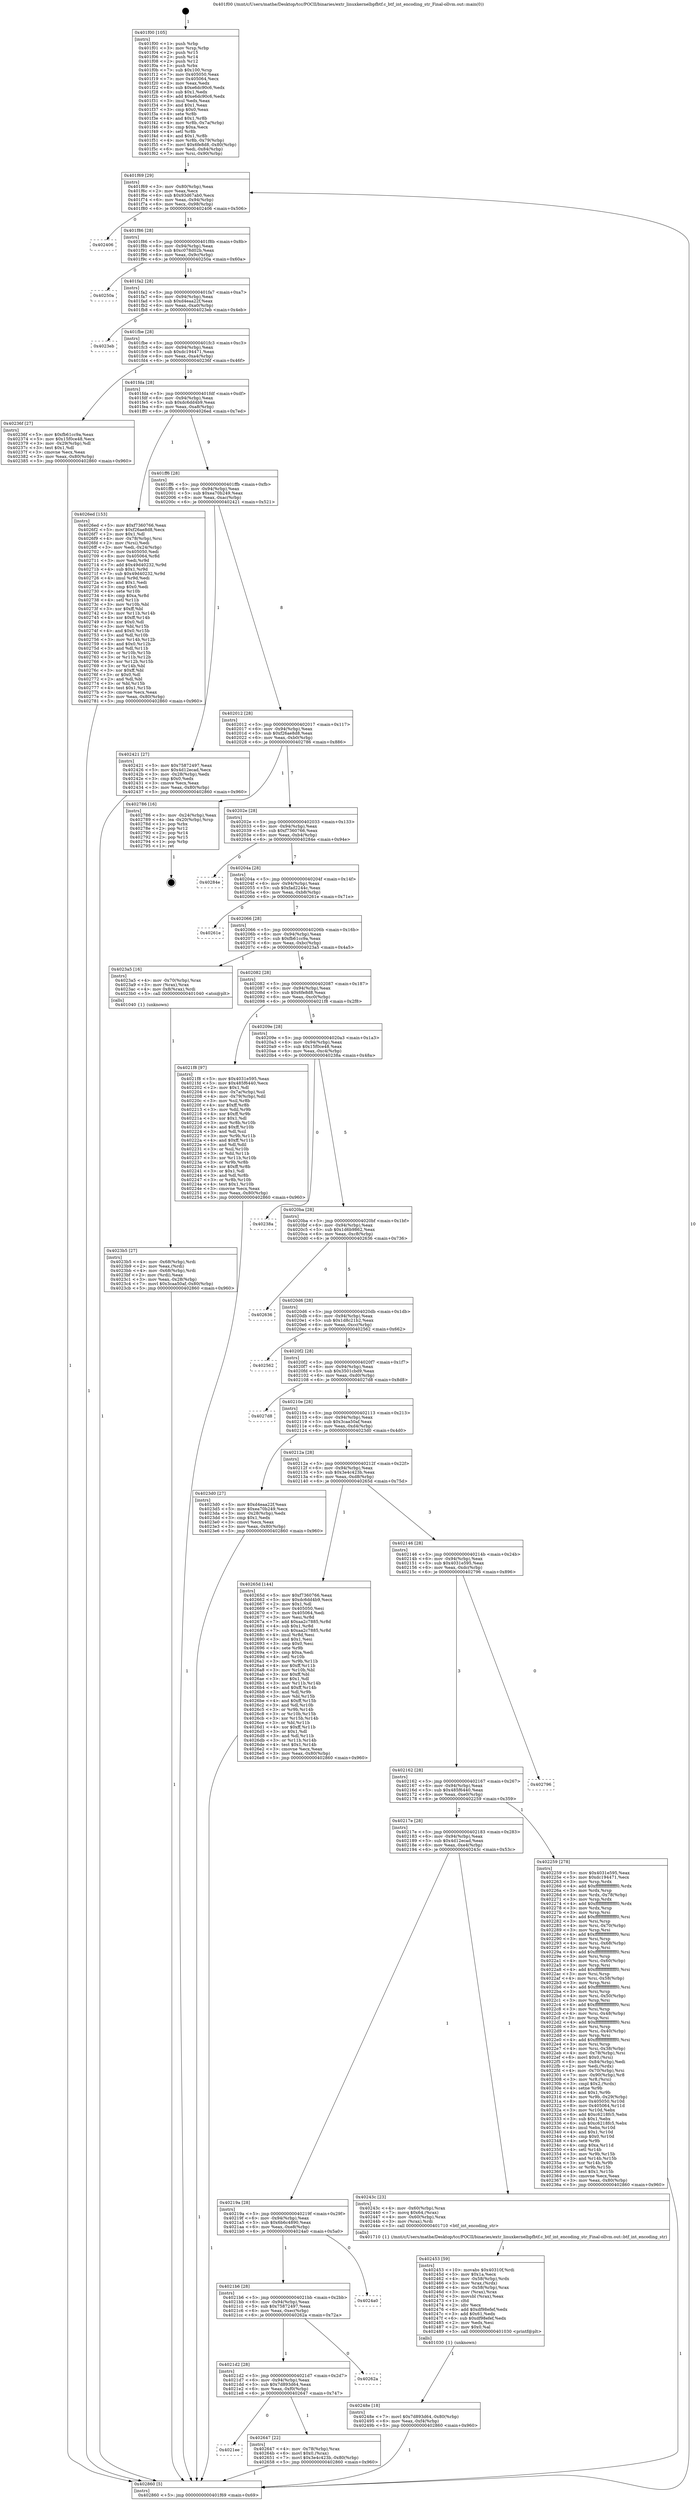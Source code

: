 digraph "0x401f00" {
  label = "0x401f00 (/mnt/c/Users/mathe/Desktop/tcc/POCII/binaries/extr_linuxkernelbpfbtf.c_btf_int_encoding_str_Final-ollvm.out::main(0))"
  labelloc = "t"
  node[shape=record]

  Entry [label="",width=0.3,height=0.3,shape=circle,fillcolor=black,style=filled]
  "0x401f69" [label="{
     0x401f69 [29]\l
     | [instrs]\l
     &nbsp;&nbsp;0x401f69 \<+3\>: mov -0x80(%rbp),%eax\l
     &nbsp;&nbsp;0x401f6c \<+2\>: mov %eax,%ecx\l
     &nbsp;&nbsp;0x401f6e \<+6\>: sub $0x93d67ab0,%ecx\l
     &nbsp;&nbsp;0x401f74 \<+6\>: mov %eax,-0x94(%rbp)\l
     &nbsp;&nbsp;0x401f7a \<+6\>: mov %ecx,-0x98(%rbp)\l
     &nbsp;&nbsp;0x401f80 \<+6\>: je 0000000000402406 \<main+0x506\>\l
  }"]
  "0x402406" [label="{
     0x402406\l
  }", style=dashed]
  "0x401f86" [label="{
     0x401f86 [28]\l
     | [instrs]\l
     &nbsp;&nbsp;0x401f86 \<+5\>: jmp 0000000000401f8b \<main+0x8b\>\l
     &nbsp;&nbsp;0x401f8b \<+6\>: mov -0x94(%rbp),%eax\l
     &nbsp;&nbsp;0x401f91 \<+5\>: sub $0xc078d02b,%eax\l
     &nbsp;&nbsp;0x401f96 \<+6\>: mov %eax,-0x9c(%rbp)\l
     &nbsp;&nbsp;0x401f9c \<+6\>: je 000000000040250a \<main+0x60a\>\l
  }"]
  Exit [label="",width=0.3,height=0.3,shape=circle,fillcolor=black,style=filled,peripheries=2]
  "0x40250a" [label="{
     0x40250a\l
  }", style=dashed]
  "0x401fa2" [label="{
     0x401fa2 [28]\l
     | [instrs]\l
     &nbsp;&nbsp;0x401fa2 \<+5\>: jmp 0000000000401fa7 \<main+0xa7\>\l
     &nbsp;&nbsp;0x401fa7 \<+6\>: mov -0x94(%rbp),%eax\l
     &nbsp;&nbsp;0x401fad \<+5\>: sub $0xd4eaa22f,%eax\l
     &nbsp;&nbsp;0x401fb2 \<+6\>: mov %eax,-0xa0(%rbp)\l
     &nbsp;&nbsp;0x401fb8 \<+6\>: je 00000000004023eb \<main+0x4eb\>\l
  }"]
  "0x4021ee" [label="{
     0x4021ee\l
  }", style=dashed]
  "0x4023eb" [label="{
     0x4023eb\l
  }", style=dashed]
  "0x401fbe" [label="{
     0x401fbe [28]\l
     | [instrs]\l
     &nbsp;&nbsp;0x401fbe \<+5\>: jmp 0000000000401fc3 \<main+0xc3\>\l
     &nbsp;&nbsp;0x401fc3 \<+6\>: mov -0x94(%rbp),%eax\l
     &nbsp;&nbsp;0x401fc9 \<+5\>: sub $0xdc194471,%eax\l
     &nbsp;&nbsp;0x401fce \<+6\>: mov %eax,-0xa4(%rbp)\l
     &nbsp;&nbsp;0x401fd4 \<+6\>: je 000000000040236f \<main+0x46f\>\l
  }"]
  "0x402647" [label="{
     0x402647 [22]\l
     | [instrs]\l
     &nbsp;&nbsp;0x402647 \<+4\>: mov -0x78(%rbp),%rax\l
     &nbsp;&nbsp;0x40264b \<+6\>: movl $0x0,(%rax)\l
     &nbsp;&nbsp;0x402651 \<+7\>: movl $0x3e4c423b,-0x80(%rbp)\l
     &nbsp;&nbsp;0x402658 \<+5\>: jmp 0000000000402860 \<main+0x960\>\l
  }"]
  "0x40236f" [label="{
     0x40236f [27]\l
     | [instrs]\l
     &nbsp;&nbsp;0x40236f \<+5\>: mov $0xfb61cc9a,%eax\l
     &nbsp;&nbsp;0x402374 \<+5\>: mov $0x15f0ce48,%ecx\l
     &nbsp;&nbsp;0x402379 \<+3\>: mov -0x29(%rbp),%dl\l
     &nbsp;&nbsp;0x40237c \<+3\>: test $0x1,%dl\l
     &nbsp;&nbsp;0x40237f \<+3\>: cmovne %ecx,%eax\l
     &nbsp;&nbsp;0x402382 \<+3\>: mov %eax,-0x80(%rbp)\l
     &nbsp;&nbsp;0x402385 \<+5\>: jmp 0000000000402860 \<main+0x960\>\l
  }"]
  "0x401fda" [label="{
     0x401fda [28]\l
     | [instrs]\l
     &nbsp;&nbsp;0x401fda \<+5\>: jmp 0000000000401fdf \<main+0xdf\>\l
     &nbsp;&nbsp;0x401fdf \<+6\>: mov -0x94(%rbp),%eax\l
     &nbsp;&nbsp;0x401fe5 \<+5\>: sub $0xdc6dd4b9,%eax\l
     &nbsp;&nbsp;0x401fea \<+6\>: mov %eax,-0xa8(%rbp)\l
     &nbsp;&nbsp;0x401ff0 \<+6\>: je 00000000004026ed \<main+0x7ed\>\l
  }"]
  "0x4021d2" [label="{
     0x4021d2 [28]\l
     | [instrs]\l
     &nbsp;&nbsp;0x4021d2 \<+5\>: jmp 00000000004021d7 \<main+0x2d7\>\l
     &nbsp;&nbsp;0x4021d7 \<+6\>: mov -0x94(%rbp),%eax\l
     &nbsp;&nbsp;0x4021dd \<+5\>: sub $0x7d893d64,%eax\l
     &nbsp;&nbsp;0x4021e2 \<+6\>: mov %eax,-0xf0(%rbp)\l
     &nbsp;&nbsp;0x4021e8 \<+6\>: je 0000000000402647 \<main+0x747\>\l
  }"]
  "0x4026ed" [label="{
     0x4026ed [153]\l
     | [instrs]\l
     &nbsp;&nbsp;0x4026ed \<+5\>: mov $0xf7360766,%eax\l
     &nbsp;&nbsp;0x4026f2 \<+5\>: mov $0xf26ae8d8,%ecx\l
     &nbsp;&nbsp;0x4026f7 \<+2\>: mov $0x1,%dl\l
     &nbsp;&nbsp;0x4026f9 \<+4\>: mov -0x78(%rbp),%rsi\l
     &nbsp;&nbsp;0x4026fd \<+2\>: mov (%rsi),%edi\l
     &nbsp;&nbsp;0x4026ff \<+3\>: mov %edi,-0x24(%rbp)\l
     &nbsp;&nbsp;0x402702 \<+7\>: mov 0x405050,%edi\l
     &nbsp;&nbsp;0x402709 \<+8\>: mov 0x405064,%r8d\l
     &nbsp;&nbsp;0x402711 \<+3\>: mov %edi,%r9d\l
     &nbsp;&nbsp;0x402714 \<+7\>: add $0x49d40232,%r9d\l
     &nbsp;&nbsp;0x40271b \<+4\>: sub $0x1,%r9d\l
     &nbsp;&nbsp;0x40271f \<+7\>: sub $0x49d40232,%r9d\l
     &nbsp;&nbsp;0x402726 \<+4\>: imul %r9d,%edi\l
     &nbsp;&nbsp;0x40272a \<+3\>: and $0x1,%edi\l
     &nbsp;&nbsp;0x40272d \<+3\>: cmp $0x0,%edi\l
     &nbsp;&nbsp;0x402730 \<+4\>: sete %r10b\l
     &nbsp;&nbsp;0x402734 \<+4\>: cmp $0xa,%r8d\l
     &nbsp;&nbsp;0x402738 \<+4\>: setl %r11b\l
     &nbsp;&nbsp;0x40273c \<+3\>: mov %r10b,%bl\l
     &nbsp;&nbsp;0x40273f \<+3\>: xor $0xff,%bl\l
     &nbsp;&nbsp;0x402742 \<+3\>: mov %r11b,%r14b\l
     &nbsp;&nbsp;0x402745 \<+4\>: xor $0xff,%r14b\l
     &nbsp;&nbsp;0x402749 \<+3\>: xor $0x0,%dl\l
     &nbsp;&nbsp;0x40274c \<+3\>: mov %bl,%r15b\l
     &nbsp;&nbsp;0x40274f \<+4\>: and $0x0,%r15b\l
     &nbsp;&nbsp;0x402753 \<+3\>: and %dl,%r10b\l
     &nbsp;&nbsp;0x402756 \<+3\>: mov %r14b,%r12b\l
     &nbsp;&nbsp;0x402759 \<+4\>: and $0x0,%r12b\l
     &nbsp;&nbsp;0x40275d \<+3\>: and %dl,%r11b\l
     &nbsp;&nbsp;0x402760 \<+3\>: or %r10b,%r15b\l
     &nbsp;&nbsp;0x402763 \<+3\>: or %r11b,%r12b\l
     &nbsp;&nbsp;0x402766 \<+3\>: xor %r12b,%r15b\l
     &nbsp;&nbsp;0x402769 \<+3\>: or %r14b,%bl\l
     &nbsp;&nbsp;0x40276c \<+3\>: xor $0xff,%bl\l
     &nbsp;&nbsp;0x40276f \<+3\>: or $0x0,%dl\l
     &nbsp;&nbsp;0x402772 \<+2\>: and %dl,%bl\l
     &nbsp;&nbsp;0x402774 \<+3\>: or %bl,%r15b\l
     &nbsp;&nbsp;0x402777 \<+4\>: test $0x1,%r15b\l
     &nbsp;&nbsp;0x40277b \<+3\>: cmovne %ecx,%eax\l
     &nbsp;&nbsp;0x40277e \<+3\>: mov %eax,-0x80(%rbp)\l
     &nbsp;&nbsp;0x402781 \<+5\>: jmp 0000000000402860 \<main+0x960\>\l
  }"]
  "0x401ff6" [label="{
     0x401ff6 [28]\l
     | [instrs]\l
     &nbsp;&nbsp;0x401ff6 \<+5\>: jmp 0000000000401ffb \<main+0xfb\>\l
     &nbsp;&nbsp;0x401ffb \<+6\>: mov -0x94(%rbp),%eax\l
     &nbsp;&nbsp;0x402001 \<+5\>: sub $0xea70b249,%eax\l
     &nbsp;&nbsp;0x402006 \<+6\>: mov %eax,-0xac(%rbp)\l
     &nbsp;&nbsp;0x40200c \<+6\>: je 0000000000402421 \<main+0x521\>\l
  }"]
  "0x40262a" [label="{
     0x40262a\l
  }", style=dashed]
  "0x402421" [label="{
     0x402421 [27]\l
     | [instrs]\l
     &nbsp;&nbsp;0x402421 \<+5\>: mov $0x75872497,%eax\l
     &nbsp;&nbsp;0x402426 \<+5\>: mov $0x4d12ecad,%ecx\l
     &nbsp;&nbsp;0x40242b \<+3\>: mov -0x28(%rbp),%edx\l
     &nbsp;&nbsp;0x40242e \<+3\>: cmp $0x0,%edx\l
     &nbsp;&nbsp;0x402431 \<+3\>: cmove %ecx,%eax\l
     &nbsp;&nbsp;0x402434 \<+3\>: mov %eax,-0x80(%rbp)\l
     &nbsp;&nbsp;0x402437 \<+5\>: jmp 0000000000402860 \<main+0x960\>\l
  }"]
  "0x402012" [label="{
     0x402012 [28]\l
     | [instrs]\l
     &nbsp;&nbsp;0x402012 \<+5\>: jmp 0000000000402017 \<main+0x117\>\l
     &nbsp;&nbsp;0x402017 \<+6\>: mov -0x94(%rbp),%eax\l
     &nbsp;&nbsp;0x40201d \<+5\>: sub $0xf26ae8d8,%eax\l
     &nbsp;&nbsp;0x402022 \<+6\>: mov %eax,-0xb0(%rbp)\l
     &nbsp;&nbsp;0x402028 \<+6\>: je 0000000000402786 \<main+0x886\>\l
  }"]
  "0x4021b6" [label="{
     0x4021b6 [28]\l
     | [instrs]\l
     &nbsp;&nbsp;0x4021b6 \<+5\>: jmp 00000000004021bb \<main+0x2bb\>\l
     &nbsp;&nbsp;0x4021bb \<+6\>: mov -0x94(%rbp),%eax\l
     &nbsp;&nbsp;0x4021c1 \<+5\>: sub $0x75872497,%eax\l
     &nbsp;&nbsp;0x4021c6 \<+6\>: mov %eax,-0xec(%rbp)\l
     &nbsp;&nbsp;0x4021cc \<+6\>: je 000000000040262a \<main+0x72a\>\l
  }"]
  "0x402786" [label="{
     0x402786 [16]\l
     | [instrs]\l
     &nbsp;&nbsp;0x402786 \<+3\>: mov -0x24(%rbp),%eax\l
     &nbsp;&nbsp;0x402789 \<+4\>: lea -0x20(%rbp),%rsp\l
     &nbsp;&nbsp;0x40278d \<+1\>: pop %rbx\l
     &nbsp;&nbsp;0x40278e \<+2\>: pop %r12\l
     &nbsp;&nbsp;0x402790 \<+2\>: pop %r14\l
     &nbsp;&nbsp;0x402792 \<+2\>: pop %r15\l
     &nbsp;&nbsp;0x402794 \<+1\>: pop %rbp\l
     &nbsp;&nbsp;0x402795 \<+1\>: ret\l
  }"]
  "0x40202e" [label="{
     0x40202e [28]\l
     | [instrs]\l
     &nbsp;&nbsp;0x40202e \<+5\>: jmp 0000000000402033 \<main+0x133\>\l
     &nbsp;&nbsp;0x402033 \<+6\>: mov -0x94(%rbp),%eax\l
     &nbsp;&nbsp;0x402039 \<+5\>: sub $0xf7360766,%eax\l
     &nbsp;&nbsp;0x40203e \<+6\>: mov %eax,-0xb4(%rbp)\l
     &nbsp;&nbsp;0x402044 \<+6\>: je 000000000040284e \<main+0x94e\>\l
  }"]
  "0x4024a0" [label="{
     0x4024a0\l
  }", style=dashed]
  "0x40284e" [label="{
     0x40284e\l
  }", style=dashed]
  "0x40204a" [label="{
     0x40204a [28]\l
     | [instrs]\l
     &nbsp;&nbsp;0x40204a \<+5\>: jmp 000000000040204f \<main+0x14f\>\l
     &nbsp;&nbsp;0x40204f \<+6\>: mov -0x94(%rbp),%eax\l
     &nbsp;&nbsp;0x402055 \<+5\>: sub $0xfad2244c,%eax\l
     &nbsp;&nbsp;0x40205a \<+6\>: mov %eax,-0xb8(%rbp)\l
     &nbsp;&nbsp;0x402060 \<+6\>: je 000000000040261e \<main+0x71e\>\l
  }"]
  "0x40248e" [label="{
     0x40248e [18]\l
     | [instrs]\l
     &nbsp;&nbsp;0x40248e \<+7\>: movl $0x7d893d64,-0x80(%rbp)\l
     &nbsp;&nbsp;0x402495 \<+6\>: mov %eax,-0xf4(%rbp)\l
     &nbsp;&nbsp;0x40249b \<+5\>: jmp 0000000000402860 \<main+0x960\>\l
  }"]
  "0x40261e" [label="{
     0x40261e\l
  }", style=dashed]
  "0x402066" [label="{
     0x402066 [28]\l
     | [instrs]\l
     &nbsp;&nbsp;0x402066 \<+5\>: jmp 000000000040206b \<main+0x16b\>\l
     &nbsp;&nbsp;0x40206b \<+6\>: mov -0x94(%rbp),%eax\l
     &nbsp;&nbsp;0x402071 \<+5\>: sub $0xfb61cc9a,%eax\l
     &nbsp;&nbsp;0x402076 \<+6\>: mov %eax,-0xbc(%rbp)\l
     &nbsp;&nbsp;0x40207c \<+6\>: je 00000000004023a5 \<main+0x4a5\>\l
  }"]
  "0x402453" [label="{
     0x402453 [59]\l
     | [instrs]\l
     &nbsp;&nbsp;0x402453 \<+10\>: movabs $0x40310f,%rdi\l
     &nbsp;&nbsp;0x40245d \<+5\>: mov $0x1a,%ecx\l
     &nbsp;&nbsp;0x402462 \<+4\>: mov -0x58(%rbp),%rdx\l
     &nbsp;&nbsp;0x402466 \<+3\>: mov %rax,(%rdx)\l
     &nbsp;&nbsp;0x402469 \<+4\>: mov -0x58(%rbp),%rax\l
     &nbsp;&nbsp;0x40246d \<+3\>: mov (%rax),%rax\l
     &nbsp;&nbsp;0x402470 \<+3\>: movsbl (%rax),%eax\l
     &nbsp;&nbsp;0x402473 \<+1\>: cltd\l
     &nbsp;&nbsp;0x402474 \<+2\>: idiv %ecx\l
     &nbsp;&nbsp;0x402476 \<+6\>: add $0xdf98efef,%edx\l
     &nbsp;&nbsp;0x40247c \<+3\>: add $0x61,%edx\l
     &nbsp;&nbsp;0x40247f \<+6\>: sub $0xdf98efef,%edx\l
     &nbsp;&nbsp;0x402485 \<+2\>: mov %edx,%esi\l
     &nbsp;&nbsp;0x402487 \<+2\>: mov $0x0,%al\l
     &nbsp;&nbsp;0x402489 \<+5\>: call 0000000000401030 \<printf@plt\>\l
     | [calls]\l
     &nbsp;&nbsp;0x401030 \{1\} (unknown)\l
  }"]
  "0x4023a5" [label="{
     0x4023a5 [16]\l
     | [instrs]\l
     &nbsp;&nbsp;0x4023a5 \<+4\>: mov -0x70(%rbp),%rax\l
     &nbsp;&nbsp;0x4023a9 \<+3\>: mov (%rax),%rax\l
     &nbsp;&nbsp;0x4023ac \<+4\>: mov 0x8(%rax),%rdi\l
     &nbsp;&nbsp;0x4023b0 \<+5\>: call 0000000000401040 \<atoi@plt\>\l
     | [calls]\l
     &nbsp;&nbsp;0x401040 \{1\} (unknown)\l
  }"]
  "0x402082" [label="{
     0x402082 [28]\l
     | [instrs]\l
     &nbsp;&nbsp;0x402082 \<+5\>: jmp 0000000000402087 \<main+0x187\>\l
     &nbsp;&nbsp;0x402087 \<+6\>: mov -0x94(%rbp),%eax\l
     &nbsp;&nbsp;0x40208d \<+5\>: sub $0x6fe8d8,%eax\l
     &nbsp;&nbsp;0x402092 \<+6\>: mov %eax,-0xc0(%rbp)\l
     &nbsp;&nbsp;0x402098 \<+6\>: je 00000000004021f8 \<main+0x2f8\>\l
  }"]
  "0x40219a" [label="{
     0x40219a [28]\l
     | [instrs]\l
     &nbsp;&nbsp;0x40219a \<+5\>: jmp 000000000040219f \<main+0x29f\>\l
     &nbsp;&nbsp;0x40219f \<+6\>: mov -0x94(%rbp),%eax\l
     &nbsp;&nbsp;0x4021a5 \<+5\>: sub $0x6b6c4890,%eax\l
     &nbsp;&nbsp;0x4021aa \<+6\>: mov %eax,-0xe8(%rbp)\l
     &nbsp;&nbsp;0x4021b0 \<+6\>: je 00000000004024a0 \<main+0x5a0\>\l
  }"]
  "0x4021f8" [label="{
     0x4021f8 [97]\l
     | [instrs]\l
     &nbsp;&nbsp;0x4021f8 \<+5\>: mov $0x4031e595,%eax\l
     &nbsp;&nbsp;0x4021fd \<+5\>: mov $0x485f6440,%ecx\l
     &nbsp;&nbsp;0x402202 \<+2\>: mov $0x1,%dl\l
     &nbsp;&nbsp;0x402204 \<+4\>: mov -0x7a(%rbp),%sil\l
     &nbsp;&nbsp;0x402208 \<+4\>: mov -0x79(%rbp),%dil\l
     &nbsp;&nbsp;0x40220c \<+3\>: mov %sil,%r8b\l
     &nbsp;&nbsp;0x40220f \<+4\>: xor $0xff,%r8b\l
     &nbsp;&nbsp;0x402213 \<+3\>: mov %dil,%r9b\l
     &nbsp;&nbsp;0x402216 \<+4\>: xor $0xff,%r9b\l
     &nbsp;&nbsp;0x40221a \<+3\>: xor $0x1,%dl\l
     &nbsp;&nbsp;0x40221d \<+3\>: mov %r8b,%r10b\l
     &nbsp;&nbsp;0x402220 \<+4\>: and $0xff,%r10b\l
     &nbsp;&nbsp;0x402224 \<+3\>: and %dl,%sil\l
     &nbsp;&nbsp;0x402227 \<+3\>: mov %r9b,%r11b\l
     &nbsp;&nbsp;0x40222a \<+4\>: and $0xff,%r11b\l
     &nbsp;&nbsp;0x40222e \<+3\>: and %dl,%dil\l
     &nbsp;&nbsp;0x402231 \<+3\>: or %sil,%r10b\l
     &nbsp;&nbsp;0x402234 \<+3\>: or %dil,%r11b\l
     &nbsp;&nbsp;0x402237 \<+3\>: xor %r11b,%r10b\l
     &nbsp;&nbsp;0x40223a \<+3\>: or %r9b,%r8b\l
     &nbsp;&nbsp;0x40223d \<+4\>: xor $0xff,%r8b\l
     &nbsp;&nbsp;0x402241 \<+3\>: or $0x1,%dl\l
     &nbsp;&nbsp;0x402244 \<+3\>: and %dl,%r8b\l
     &nbsp;&nbsp;0x402247 \<+3\>: or %r8b,%r10b\l
     &nbsp;&nbsp;0x40224a \<+4\>: test $0x1,%r10b\l
     &nbsp;&nbsp;0x40224e \<+3\>: cmovne %ecx,%eax\l
     &nbsp;&nbsp;0x402251 \<+3\>: mov %eax,-0x80(%rbp)\l
     &nbsp;&nbsp;0x402254 \<+5\>: jmp 0000000000402860 \<main+0x960\>\l
  }"]
  "0x40209e" [label="{
     0x40209e [28]\l
     | [instrs]\l
     &nbsp;&nbsp;0x40209e \<+5\>: jmp 00000000004020a3 \<main+0x1a3\>\l
     &nbsp;&nbsp;0x4020a3 \<+6\>: mov -0x94(%rbp),%eax\l
     &nbsp;&nbsp;0x4020a9 \<+5\>: sub $0x15f0ce48,%eax\l
     &nbsp;&nbsp;0x4020ae \<+6\>: mov %eax,-0xc4(%rbp)\l
     &nbsp;&nbsp;0x4020b4 \<+6\>: je 000000000040238a \<main+0x48a\>\l
  }"]
  "0x402860" [label="{
     0x402860 [5]\l
     | [instrs]\l
     &nbsp;&nbsp;0x402860 \<+5\>: jmp 0000000000401f69 \<main+0x69\>\l
  }"]
  "0x401f00" [label="{
     0x401f00 [105]\l
     | [instrs]\l
     &nbsp;&nbsp;0x401f00 \<+1\>: push %rbp\l
     &nbsp;&nbsp;0x401f01 \<+3\>: mov %rsp,%rbp\l
     &nbsp;&nbsp;0x401f04 \<+2\>: push %r15\l
     &nbsp;&nbsp;0x401f06 \<+2\>: push %r14\l
     &nbsp;&nbsp;0x401f08 \<+2\>: push %r12\l
     &nbsp;&nbsp;0x401f0a \<+1\>: push %rbx\l
     &nbsp;&nbsp;0x401f0b \<+7\>: sub $0x100,%rsp\l
     &nbsp;&nbsp;0x401f12 \<+7\>: mov 0x405050,%eax\l
     &nbsp;&nbsp;0x401f19 \<+7\>: mov 0x405064,%ecx\l
     &nbsp;&nbsp;0x401f20 \<+2\>: mov %eax,%edx\l
     &nbsp;&nbsp;0x401f22 \<+6\>: sub $0xe6dc90c6,%edx\l
     &nbsp;&nbsp;0x401f28 \<+3\>: sub $0x1,%edx\l
     &nbsp;&nbsp;0x401f2b \<+6\>: add $0xe6dc90c6,%edx\l
     &nbsp;&nbsp;0x401f31 \<+3\>: imul %edx,%eax\l
     &nbsp;&nbsp;0x401f34 \<+3\>: and $0x1,%eax\l
     &nbsp;&nbsp;0x401f37 \<+3\>: cmp $0x0,%eax\l
     &nbsp;&nbsp;0x401f3a \<+4\>: sete %r8b\l
     &nbsp;&nbsp;0x401f3e \<+4\>: and $0x1,%r8b\l
     &nbsp;&nbsp;0x401f42 \<+4\>: mov %r8b,-0x7a(%rbp)\l
     &nbsp;&nbsp;0x401f46 \<+3\>: cmp $0xa,%ecx\l
     &nbsp;&nbsp;0x401f49 \<+4\>: setl %r8b\l
     &nbsp;&nbsp;0x401f4d \<+4\>: and $0x1,%r8b\l
     &nbsp;&nbsp;0x401f51 \<+4\>: mov %r8b,-0x79(%rbp)\l
     &nbsp;&nbsp;0x401f55 \<+7\>: movl $0x6fe8d8,-0x80(%rbp)\l
     &nbsp;&nbsp;0x401f5c \<+6\>: mov %edi,-0x84(%rbp)\l
     &nbsp;&nbsp;0x401f62 \<+7\>: mov %rsi,-0x90(%rbp)\l
  }"]
  "0x40243c" [label="{
     0x40243c [23]\l
     | [instrs]\l
     &nbsp;&nbsp;0x40243c \<+4\>: mov -0x60(%rbp),%rax\l
     &nbsp;&nbsp;0x402440 \<+7\>: movq $0x64,(%rax)\l
     &nbsp;&nbsp;0x402447 \<+4\>: mov -0x60(%rbp),%rax\l
     &nbsp;&nbsp;0x40244b \<+3\>: mov (%rax),%rdi\l
     &nbsp;&nbsp;0x40244e \<+5\>: call 0000000000401710 \<btf_int_encoding_str\>\l
     | [calls]\l
     &nbsp;&nbsp;0x401710 \{1\} (/mnt/c/Users/mathe/Desktop/tcc/POCII/binaries/extr_linuxkernelbpfbtf.c_btf_int_encoding_str_Final-ollvm.out::btf_int_encoding_str)\l
  }"]
  "0x40238a" [label="{
     0x40238a\l
  }", style=dashed]
  "0x4020ba" [label="{
     0x4020ba [28]\l
     | [instrs]\l
     &nbsp;&nbsp;0x4020ba \<+5\>: jmp 00000000004020bf \<main+0x1bf\>\l
     &nbsp;&nbsp;0x4020bf \<+6\>: mov -0x94(%rbp),%eax\l
     &nbsp;&nbsp;0x4020c5 \<+5\>: sub $0x1d6b9862,%eax\l
     &nbsp;&nbsp;0x4020ca \<+6\>: mov %eax,-0xc8(%rbp)\l
     &nbsp;&nbsp;0x4020d0 \<+6\>: je 0000000000402636 \<main+0x736\>\l
  }"]
  "0x4023b5" [label="{
     0x4023b5 [27]\l
     | [instrs]\l
     &nbsp;&nbsp;0x4023b5 \<+4\>: mov -0x68(%rbp),%rdi\l
     &nbsp;&nbsp;0x4023b9 \<+2\>: mov %eax,(%rdi)\l
     &nbsp;&nbsp;0x4023bb \<+4\>: mov -0x68(%rbp),%rdi\l
     &nbsp;&nbsp;0x4023bf \<+2\>: mov (%rdi),%eax\l
     &nbsp;&nbsp;0x4023c1 \<+3\>: mov %eax,-0x28(%rbp)\l
     &nbsp;&nbsp;0x4023c4 \<+7\>: movl $0x3caa50af,-0x80(%rbp)\l
     &nbsp;&nbsp;0x4023cb \<+5\>: jmp 0000000000402860 \<main+0x960\>\l
  }"]
  "0x402636" [label="{
     0x402636\l
  }", style=dashed]
  "0x4020d6" [label="{
     0x4020d6 [28]\l
     | [instrs]\l
     &nbsp;&nbsp;0x4020d6 \<+5\>: jmp 00000000004020db \<main+0x1db\>\l
     &nbsp;&nbsp;0x4020db \<+6\>: mov -0x94(%rbp),%eax\l
     &nbsp;&nbsp;0x4020e1 \<+5\>: sub $0x1d8c21b2,%eax\l
     &nbsp;&nbsp;0x4020e6 \<+6\>: mov %eax,-0xcc(%rbp)\l
     &nbsp;&nbsp;0x4020ec \<+6\>: je 0000000000402562 \<main+0x662\>\l
  }"]
  "0x40217e" [label="{
     0x40217e [28]\l
     | [instrs]\l
     &nbsp;&nbsp;0x40217e \<+5\>: jmp 0000000000402183 \<main+0x283\>\l
     &nbsp;&nbsp;0x402183 \<+6\>: mov -0x94(%rbp),%eax\l
     &nbsp;&nbsp;0x402189 \<+5\>: sub $0x4d12ecad,%eax\l
     &nbsp;&nbsp;0x40218e \<+6\>: mov %eax,-0xe4(%rbp)\l
     &nbsp;&nbsp;0x402194 \<+6\>: je 000000000040243c \<main+0x53c\>\l
  }"]
  "0x402562" [label="{
     0x402562\l
  }", style=dashed]
  "0x4020f2" [label="{
     0x4020f2 [28]\l
     | [instrs]\l
     &nbsp;&nbsp;0x4020f2 \<+5\>: jmp 00000000004020f7 \<main+0x1f7\>\l
     &nbsp;&nbsp;0x4020f7 \<+6\>: mov -0x94(%rbp),%eax\l
     &nbsp;&nbsp;0x4020fd \<+5\>: sub $0x3501cbd9,%eax\l
     &nbsp;&nbsp;0x402102 \<+6\>: mov %eax,-0xd0(%rbp)\l
     &nbsp;&nbsp;0x402108 \<+6\>: je 00000000004027d8 \<main+0x8d8\>\l
  }"]
  "0x402259" [label="{
     0x402259 [278]\l
     | [instrs]\l
     &nbsp;&nbsp;0x402259 \<+5\>: mov $0x4031e595,%eax\l
     &nbsp;&nbsp;0x40225e \<+5\>: mov $0xdc194471,%ecx\l
     &nbsp;&nbsp;0x402263 \<+3\>: mov %rsp,%rdx\l
     &nbsp;&nbsp;0x402266 \<+4\>: add $0xfffffffffffffff0,%rdx\l
     &nbsp;&nbsp;0x40226a \<+3\>: mov %rdx,%rsp\l
     &nbsp;&nbsp;0x40226d \<+4\>: mov %rdx,-0x78(%rbp)\l
     &nbsp;&nbsp;0x402271 \<+3\>: mov %rsp,%rdx\l
     &nbsp;&nbsp;0x402274 \<+4\>: add $0xfffffffffffffff0,%rdx\l
     &nbsp;&nbsp;0x402278 \<+3\>: mov %rdx,%rsp\l
     &nbsp;&nbsp;0x40227b \<+3\>: mov %rsp,%rsi\l
     &nbsp;&nbsp;0x40227e \<+4\>: add $0xfffffffffffffff0,%rsi\l
     &nbsp;&nbsp;0x402282 \<+3\>: mov %rsi,%rsp\l
     &nbsp;&nbsp;0x402285 \<+4\>: mov %rsi,-0x70(%rbp)\l
     &nbsp;&nbsp;0x402289 \<+3\>: mov %rsp,%rsi\l
     &nbsp;&nbsp;0x40228c \<+4\>: add $0xfffffffffffffff0,%rsi\l
     &nbsp;&nbsp;0x402290 \<+3\>: mov %rsi,%rsp\l
     &nbsp;&nbsp;0x402293 \<+4\>: mov %rsi,-0x68(%rbp)\l
     &nbsp;&nbsp;0x402297 \<+3\>: mov %rsp,%rsi\l
     &nbsp;&nbsp;0x40229a \<+4\>: add $0xfffffffffffffff0,%rsi\l
     &nbsp;&nbsp;0x40229e \<+3\>: mov %rsi,%rsp\l
     &nbsp;&nbsp;0x4022a1 \<+4\>: mov %rsi,-0x60(%rbp)\l
     &nbsp;&nbsp;0x4022a5 \<+3\>: mov %rsp,%rsi\l
     &nbsp;&nbsp;0x4022a8 \<+4\>: add $0xfffffffffffffff0,%rsi\l
     &nbsp;&nbsp;0x4022ac \<+3\>: mov %rsi,%rsp\l
     &nbsp;&nbsp;0x4022af \<+4\>: mov %rsi,-0x58(%rbp)\l
     &nbsp;&nbsp;0x4022b3 \<+3\>: mov %rsp,%rsi\l
     &nbsp;&nbsp;0x4022b6 \<+4\>: add $0xfffffffffffffff0,%rsi\l
     &nbsp;&nbsp;0x4022ba \<+3\>: mov %rsi,%rsp\l
     &nbsp;&nbsp;0x4022bd \<+4\>: mov %rsi,-0x50(%rbp)\l
     &nbsp;&nbsp;0x4022c1 \<+3\>: mov %rsp,%rsi\l
     &nbsp;&nbsp;0x4022c4 \<+4\>: add $0xfffffffffffffff0,%rsi\l
     &nbsp;&nbsp;0x4022c8 \<+3\>: mov %rsi,%rsp\l
     &nbsp;&nbsp;0x4022cb \<+4\>: mov %rsi,-0x48(%rbp)\l
     &nbsp;&nbsp;0x4022cf \<+3\>: mov %rsp,%rsi\l
     &nbsp;&nbsp;0x4022d2 \<+4\>: add $0xfffffffffffffff0,%rsi\l
     &nbsp;&nbsp;0x4022d6 \<+3\>: mov %rsi,%rsp\l
     &nbsp;&nbsp;0x4022d9 \<+4\>: mov %rsi,-0x40(%rbp)\l
     &nbsp;&nbsp;0x4022dd \<+3\>: mov %rsp,%rsi\l
     &nbsp;&nbsp;0x4022e0 \<+4\>: add $0xfffffffffffffff0,%rsi\l
     &nbsp;&nbsp;0x4022e4 \<+3\>: mov %rsi,%rsp\l
     &nbsp;&nbsp;0x4022e7 \<+4\>: mov %rsi,-0x38(%rbp)\l
     &nbsp;&nbsp;0x4022eb \<+4\>: mov -0x78(%rbp),%rsi\l
     &nbsp;&nbsp;0x4022ef \<+6\>: movl $0x0,(%rsi)\l
     &nbsp;&nbsp;0x4022f5 \<+6\>: mov -0x84(%rbp),%edi\l
     &nbsp;&nbsp;0x4022fb \<+2\>: mov %edi,(%rdx)\l
     &nbsp;&nbsp;0x4022fd \<+4\>: mov -0x70(%rbp),%rsi\l
     &nbsp;&nbsp;0x402301 \<+7\>: mov -0x90(%rbp),%r8\l
     &nbsp;&nbsp;0x402308 \<+3\>: mov %r8,(%rsi)\l
     &nbsp;&nbsp;0x40230b \<+3\>: cmpl $0x2,(%rdx)\l
     &nbsp;&nbsp;0x40230e \<+4\>: setne %r9b\l
     &nbsp;&nbsp;0x402312 \<+4\>: and $0x1,%r9b\l
     &nbsp;&nbsp;0x402316 \<+4\>: mov %r9b,-0x29(%rbp)\l
     &nbsp;&nbsp;0x40231a \<+8\>: mov 0x405050,%r10d\l
     &nbsp;&nbsp;0x402322 \<+8\>: mov 0x405064,%r11d\l
     &nbsp;&nbsp;0x40232a \<+3\>: mov %r10d,%ebx\l
     &nbsp;&nbsp;0x40232d \<+6\>: add $0xc6218fc5,%ebx\l
     &nbsp;&nbsp;0x402333 \<+3\>: sub $0x1,%ebx\l
     &nbsp;&nbsp;0x402336 \<+6\>: sub $0xc6218fc5,%ebx\l
     &nbsp;&nbsp;0x40233c \<+4\>: imul %ebx,%r10d\l
     &nbsp;&nbsp;0x402340 \<+4\>: and $0x1,%r10d\l
     &nbsp;&nbsp;0x402344 \<+4\>: cmp $0x0,%r10d\l
     &nbsp;&nbsp;0x402348 \<+4\>: sete %r9b\l
     &nbsp;&nbsp;0x40234c \<+4\>: cmp $0xa,%r11d\l
     &nbsp;&nbsp;0x402350 \<+4\>: setl %r14b\l
     &nbsp;&nbsp;0x402354 \<+3\>: mov %r9b,%r15b\l
     &nbsp;&nbsp;0x402357 \<+3\>: and %r14b,%r15b\l
     &nbsp;&nbsp;0x40235a \<+3\>: xor %r14b,%r9b\l
     &nbsp;&nbsp;0x40235d \<+3\>: or %r9b,%r15b\l
     &nbsp;&nbsp;0x402360 \<+4\>: test $0x1,%r15b\l
     &nbsp;&nbsp;0x402364 \<+3\>: cmovne %ecx,%eax\l
     &nbsp;&nbsp;0x402367 \<+3\>: mov %eax,-0x80(%rbp)\l
     &nbsp;&nbsp;0x40236a \<+5\>: jmp 0000000000402860 \<main+0x960\>\l
  }"]
  "0x4027d8" [label="{
     0x4027d8\l
  }", style=dashed]
  "0x40210e" [label="{
     0x40210e [28]\l
     | [instrs]\l
     &nbsp;&nbsp;0x40210e \<+5\>: jmp 0000000000402113 \<main+0x213\>\l
     &nbsp;&nbsp;0x402113 \<+6\>: mov -0x94(%rbp),%eax\l
     &nbsp;&nbsp;0x402119 \<+5\>: sub $0x3caa50af,%eax\l
     &nbsp;&nbsp;0x40211e \<+6\>: mov %eax,-0xd4(%rbp)\l
     &nbsp;&nbsp;0x402124 \<+6\>: je 00000000004023d0 \<main+0x4d0\>\l
  }"]
  "0x402162" [label="{
     0x402162 [28]\l
     | [instrs]\l
     &nbsp;&nbsp;0x402162 \<+5\>: jmp 0000000000402167 \<main+0x267\>\l
     &nbsp;&nbsp;0x402167 \<+6\>: mov -0x94(%rbp),%eax\l
     &nbsp;&nbsp;0x40216d \<+5\>: sub $0x485f6440,%eax\l
     &nbsp;&nbsp;0x402172 \<+6\>: mov %eax,-0xe0(%rbp)\l
     &nbsp;&nbsp;0x402178 \<+6\>: je 0000000000402259 \<main+0x359\>\l
  }"]
  "0x4023d0" [label="{
     0x4023d0 [27]\l
     | [instrs]\l
     &nbsp;&nbsp;0x4023d0 \<+5\>: mov $0xd4eaa22f,%eax\l
     &nbsp;&nbsp;0x4023d5 \<+5\>: mov $0xea70b249,%ecx\l
     &nbsp;&nbsp;0x4023da \<+3\>: mov -0x28(%rbp),%edx\l
     &nbsp;&nbsp;0x4023dd \<+3\>: cmp $0x1,%edx\l
     &nbsp;&nbsp;0x4023e0 \<+3\>: cmovl %ecx,%eax\l
     &nbsp;&nbsp;0x4023e3 \<+3\>: mov %eax,-0x80(%rbp)\l
     &nbsp;&nbsp;0x4023e6 \<+5\>: jmp 0000000000402860 \<main+0x960\>\l
  }"]
  "0x40212a" [label="{
     0x40212a [28]\l
     | [instrs]\l
     &nbsp;&nbsp;0x40212a \<+5\>: jmp 000000000040212f \<main+0x22f\>\l
     &nbsp;&nbsp;0x40212f \<+6\>: mov -0x94(%rbp),%eax\l
     &nbsp;&nbsp;0x402135 \<+5\>: sub $0x3e4c423b,%eax\l
     &nbsp;&nbsp;0x40213a \<+6\>: mov %eax,-0xd8(%rbp)\l
     &nbsp;&nbsp;0x402140 \<+6\>: je 000000000040265d \<main+0x75d\>\l
  }"]
  "0x402796" [label="{
     0x402796\l
  }", style=dashed]
  "0x40265d" [label="{
     0x40265d [144]\l
     | [instrs]\l
     &nbsp;&nbsp;0x40265d \<+5\>: mov $0xf7360766,%eax\l
     &nbsp;&nbsp;0x402662 \<+5\>: mov $0xdc6dd4b9,%ecx\l
     &nbsp;&nbsp;0x402667 \<+2\>: mov $0x1,%dl\l
     &nbsp;&nbsp;0x402669 \<+7\>: mov 0x405050,%esi\l
     &nbsp;&nbsp;0x402670 \<+7\>: mov 0x405064,%edi\l
     &nbsp;&nbsp;0x402677 \<+3\>: mov %esi,%r8d\l
     &nbsp;&nbsp;0x40267a \<+7\>: add $0xaa2c7885,%r8d\l
     &nbsp;&nbsp;0x402681 \<+4\>: sub $0x1,%r8d\l
     &nbsp;&nbsp;0x402685 \<+7\>: sub $0xaa2c7885,%r8d\l
     &nbsp;&nbsp;0x40268c \<+4\>: imul %r8d,%esi\l
     &nbsp;&nbsp;0x402690 \<+3\>: and $0x1,%esi\l
     &nbsp;&nbsp;0x402693 \<+3\>: cmp $0x0,%esi\l
     &nbsp;&nbsp;0x402696 \<+4\>: sete %r9b\l
     &nbsp;&nbsp;0x40269a \<+3\>: cmp $0xa,%edi\l
     &nbsp;&nbsp;0x40269d \<+4\>: setl %r10b\l
     &nbsp;&nbsp;0x4026a1 \<+3\>: mov %r9b,%r11b\l
     &nbsp;&nbsp;0x4026a4 \<+4\>: xor $0xff,%r11b\l
     &nbsp;&nbsp;0x4026a8 \<+3\>: mov %r10b,%bl\l
     &nbsp;&nbsp;0x4026ab \<+3\>: xor $0xff,%bl\l
     &nbsp;&nbsp;0x4026ae \<+3\>: xor $0x1,%dl\l
     &nbsp;&nbsp;0x4026b1 \<+3\>: mov %r11b,%r14b\l
     &nbsp;&nbsp;0x4026b4 \<+4\>: and $0xff,%r14b\l
     &nbsp;&nbsp;0x4026b8 \<+3\>: and %dl,%r9b\l
     &nbsp;&nbsp;0x4026bb \<+3\>: mov %bl,%r15b\l
     &nbsp;&nbsp;0x4026be \<+4\>: and $0xff,%r15b\l
     &nbsp;&nbsp;0x4026c2 \<+3\>: and %dl,%r10b\l
     &nbsp;&nbsp;0x4026c5 \<+3\>: or %r9b,%r14b\l
     &nbsp;&nbsp;0x4026c8 \<+3\>: or %r10b,%r15b\l
     &nbsp;&nbsp;0x4026cb \<+3\>: xor %r15b,%r14b\l
     &nbsp;&nbsp;0x4026ce \<+3\>: or %bl,%r11b\l
     &nbsp;&nbsp;0x4026d1 \<+4\>: xor $0xff,%r11b\l
     &nbsp;&nbsp;0x4026d5 \<+3\>: or $0x1,%dl\l
     &nbsp;&nbsp;0x4026d8 \<+3\>: and %dl,%r11b\l
     &nbsp;&nbsp;0x4026db \<+3\>: or %r11b,%r14b\l
     &nbsp;&nbsp;0x4026de \<+4\>: test $0x1,%r14b\l
     &nbsp;&nbsp;0x4026e2 \<+3\>: cmovne %ecx,%eax\l
     &nbsp;&nbsp;0x4026e5 \<+3\>: mov %eax,-0x80(%rbp)\l
     &nbsp;&nbsp;0x4026e8 \<+5\>: jmp 0000000000402860 \<main+0x960\>\l
  }"]
  "0x402146" [label="{
     0x402146 [28]\l
     | [instrs]\l
     &nbsp;&nbsp;0x402146 \<+5\>: jmp 000000000040214b \<main+0x24b\>\l
     &nbsp;&nbsp;0x40214b \<+6\>: mov -0x94(%rbp),%eax\l
     &nbsp;&nbsp;0x402151 \<+5\>: sub $0x4031e595,%eax\l
     &nbsp;&nbsp;0x402156 \<+6\>: mov %eax,-0xdc(%rbp)\l
     &nbsp;&nbsp;0x40215c \<+6\>: je 0000000000402796 \<main+0x896\>\l
  }"]
  Entry -> "0x401f00" [label=" 1"]
  "0x401f69" -> "0x402406" [label=" 0"]
  "0x401f69" -> "0x401f86" [label=" 11"]
  "0x402786" -> Exit [label=" 1"]
  "0x401f86" -> "0x40250a" [label=" 0"]
  "0x401f86" -> "0x401fa2" [label=" 11"]
  "0x4026ed" -> "0x402860" [label=" 1"]
  "0x401fa2" -> "0x4023eb" [label=" 0"]
  "0x401fa2" -> "0x401fbe" [label=" 11"]
  "0x40265d" -> "0x402860" [label=" 1"]
  "0x401fbe" -> "0x40236f" [label=" 1"]
  "0x401fbe" -> "0x401fda" [label=" 10"]
  "0x402647" -> "0x402860" [label=" 1"]
  "0x401fda" -> "0x4026ed" [label=" 1"]
  "0x401fda" -> "0x401ff6" [label=" 9"]
  "0x4021d2" -> "0x402647" [label=" 1"]
  "0x401ff6" -> "0x402421" [label=" 1"]
  "0x401ff6" -> "0x402012" [label=" 8"]
  "0x4021d2" -> "0x4021ee" [label=" 0"]
  "0x402012" -> "0x402786" [label=" 1"]
  "0x402012" -> "0x40202e" [label=" 7"]
  "0x4021b6" -> "0x40262a" [label=" 0"]
  "0x40202e" -> "0x40284e" [label=" 0"]
  "0x40202e" -> "0x40204a" [label=" 7"]
  "0x4021b6" -> "0x4021d2" [label=" 1"]
  "0x40204a" -> "0x40261e" [label=" 0"]
  "0x40204a" -> "0x402066" [label=" 7"]
  "0x40219a" -> "0x4024a0" [label=" 0"]
  "0x402066" -> "0x4023a5" [label=" 1"]
  "0x402066" -> "0x402082" [label=" 6"]
  "0x40219a" -> "0x4021b6" [label=" 1"]
  "0x402082" -> "0x4021f8" [label=" 1"]
  "0x402082" -> "0x40209e" [label=" 5"]
  "0x4021f8" -> "0x402860" [label=" 1"]
  "0x401f00" -> "0x401f69" [label=" 1"]
  "0x402860" -> "0x401f69" [label=" 10"]
  "0x40248e" -> "0x402860" [label=" 1"]
  "0x40209e" -> "0x40238a" [label=" 0"]
  "0x40209e" -> "0x4020ba" [label=" 5"]
  "0x402453" -> "0x40248e" [label=" 1"]
  "0x4020ba" -> "0x402636" [label=" 0"]
  "0x4020ba" -> "0x4020d6" [label=" 5"]
  "0x40217e" -> "0x40219a" [label=" 1"]
  "0x4020d6" -> "0x402562" [label=" 0"]
  "0x4020d6" -> "0x4020f2" [label=" 5"]
  "0x40243c" -> "0x402453" [label=" 1"]
  "0x4020f2" -> "0x4027d8" [label=" 0"]
  "0x4020f2" -> "0x40210e" [label=" 5"]
  "0x402421" -> "0x402860" [label=" 1"]
  "0x40210e" -> "0x4023d0" [label=" 1"]
  "0x40210e" -> "0x40212a" [label=" 4"]
  "0x4023b5" -> "0x402860" [label=" 1"]
  "0x40212a" -> "0x40265d" [label=" 1"]
  "0x40212a" -> "0x402146" [label=" 3"]
  "0x4023a5" -> "0x4023b5" [label=" 1"]
  "0x402146" -> "0x402796" [label=" 0"]
  "0x402146" -> "0x402162" [label=" 3"]
  "0x4023d0" -> "0x402860" [label=" 1"]
  "0x402162" -> "0x402259" [label=" 1"]
  "0x402162" -> "0x40217e" [label=" 2"]
  "0x40217e" -> "0x40243c" [label=" 1"]
  "0x402259" -> "0x402860" [label=" 1"]
  "0x40236f" -> "0x402860" [label=" 1"]
}
